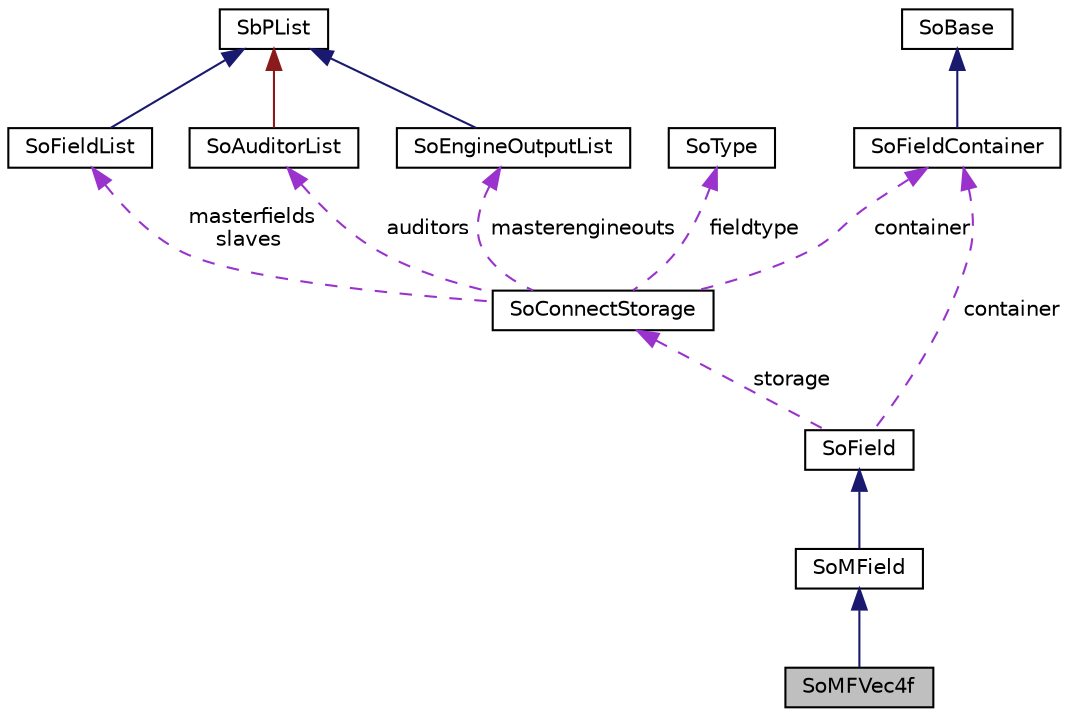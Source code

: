 digraph "SoMFVec4f"
{
 // LATEX_PDF_SIZE
  edge [fontname="Helvetica",fontsize="10",labelfontname="Helvetica",labelfontsize="10"];
  node [fontname="Helvetica",fontsize="10",shape=record];
  Node1 [label="SoMFVec4f",height=0.2,width=0.4,color="black", fillcolor="grey75", style="filled", fontcolor="black",tooltip="The SoMFVec4f class is a container for SbVec4f vectors."];
  Node2 -> Node1 [dir="back",color="midnightblue",fontsize="10",style="solid",fontname="Helvetica"];
  Node2 [label="SoMField",height=0.2,width=0.4,color="black", fillcolor="white", style="filled",URL="$classSoMField.html",tooltip="The SoMField class is the base class for fields which can contain multiple values."];
  Node3 -> Node2 [dir="back",color="midnightblue",fontsize="10",style="solid",fontname="Helvetica"];
  Node3 [label="SoField",height=0.2,width=0.4,color="black", fillcolor="white", style="filled",URL="$classSoField.html",tooltip="The SoField class is the top-level abstract base class for fields."];
  Node4 -> Node3 [dir="back",color="darkorchid3",fontsize="10",style="dashed",label=" container" ,fontname="Helvetica"];
  Node4 [label="SoFieldContainer",height=0.2,width=0.4,color="black", fillcolor="white", style="filled",URL="$classSoFieldContainer.html",tooltip="The SoFieldContainer class is a base class for all classes that contain fields."];
  Node5 -> Node4 [dir="back",color="midnightblue",fontsize="10",style="solid",fontname="Helvetica"];
  Node5 [label="SoBase",height=0.2,width=0.4,color="black", fillcolor="white", style="filled",URL="$classSoBase.html",tooltip="The SoBase class is the top-level superclass for a number of class-hierarchies."];
  Node6 -> Node3 [dir="back",color="darkorchid3",fontsize="10",style="dashed",label=" storage" ,fontname="Helvetica"];
  Node6 [label="SoConnectStorage",height=0.2,width=0.4,color="black", fillcolor="white", style="filled",URL="$classSoConnectStorage.html",tooltip=" "];
  Node7 -> Node6 [dir="back",color="darkorchid3",fontsize="10",style="dashed",label=" masterfields\nslaves" ,fontname="Helvetica"];
  Node7 [label="SoFieldList",height=0.2,width=0.4,color="black", fillcolor="white", style="filled",URL="$classSoFieldList.html",tooltip="The SoFieldList class is a container for pointers to SoField objects."];
  Node8 -> Node7 [dir="back",color="midnightblue",fontsize="10",style="solid",fontname="Helvetica"];
  Node8 [label="SbPList",height=0.2,width=0.4,color="black", fillcolor="white", style="filled",URL="$classSbPList.html",tooltip="The SbPList class is a container class for void pointers."];
  Node9 -> Node6 [dir="back",color="darkorchid3",fontsize="10",style="dashed",label=" auditors" ,fontname="Helvetica"];
  Node9 [label="SoAuditorList",height=0.2,width=0.4,color="black", fillcolor="white", style="filled",URL="$classSoAuditorList.html",tooltip="The SoAuditorList class is used to keep track of auditors for certain object classes."];
  Node8 -> Node9 [dir="back",color="firebrick4",fontsize="10",style="solid",fontname="Helvetica"];
  Node4 -> Node6 [dir="back",color="darkorchid3",fontsize="10",style="dashed",label=" container" ,fontname="Helvetica"];
  Node10 -> Node6 [dir="back",color="darkorchid3",fontsize="10",style="dashed",label=" fieldtype" ,fontname="Helvetica"];
  Node10 [label="SoType",height=0.2,width=0.4,color="black", fillcolor="white", style="filled",URL="$classSoType.html",tooltip="The SoType class is the basis for the runtime type system in Coin."];
  Node11 -> Node6 [dir="back",color="darkorchid3",fontsize="10",style="dashed",label=" masterengineouts" ,fontname="Helvetica"];
  Node11 [label="SoEngineOutputList",height=0.2,width=0.4,color="black", fillcolor="white", style="filled",URL="$classSoEngineOutputList.html",tooltip="The SoEngineOutputList class is a container for SoEngineOutput objects."];
  Node8 -> Node11 [dir="back",color="midnightblue",fontsize="10",style="solid",fontname="Helvetica"];
}

